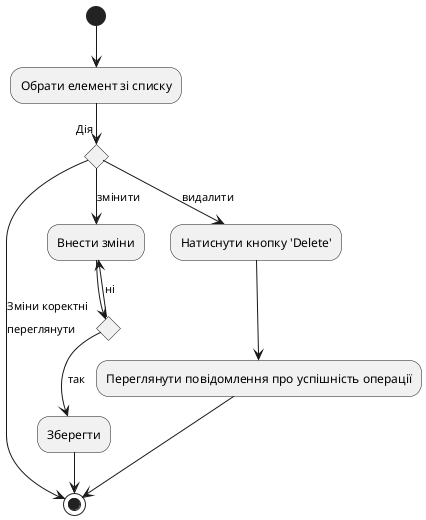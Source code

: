 @startuml A2
(*) --> "Обрати елемент зі списку"
if "Дія" then
    -->[переглянути](*)
else
    -->[змінити] "Внести зміни"
    if "Зміни коректні" then
        -->[так]"Зберегти"
        --> (*)
    else
        -->[ні] "Внести зміни"
    endif
else
    -->[видалити] "Натиснути кнопку 'Delete'"
    --> "Переглянути повідомлення про успішність операції"
    -->(*)
endif
@enduml